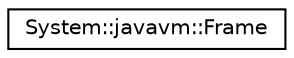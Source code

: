 digraph G
{
  edge [fontname="Helvetica",fontsize="10",labelfontname="Helvetica",labelfontsize="10"];
  node [fontname="Helvetica",fontsize="10",shape=record];
  rankdir="LR";
  Node1 [label="System::javavm::Frame",height=0.2,width=0.4,color="black", fillcolor="white", style="filled",URL="$class_system_1_1javavm_1_1_frame.html"];
}
